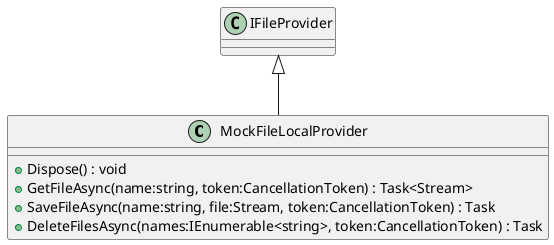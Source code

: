 @startuml
class MockFileLocalProvider {
    + Dispose() : void
    + GetFileAsync(name:string, token:CancellationToken) : Task<Stream>
    + SaveFileAsync(name:string, file:Stream, token:CancellationToken) : Task
    + DeleteFilesAsync(names:IEnumerable<string>, token:CancellationToken) : Task
}
IFileProvider <|-- MockFileLocalProvider
@enduml
